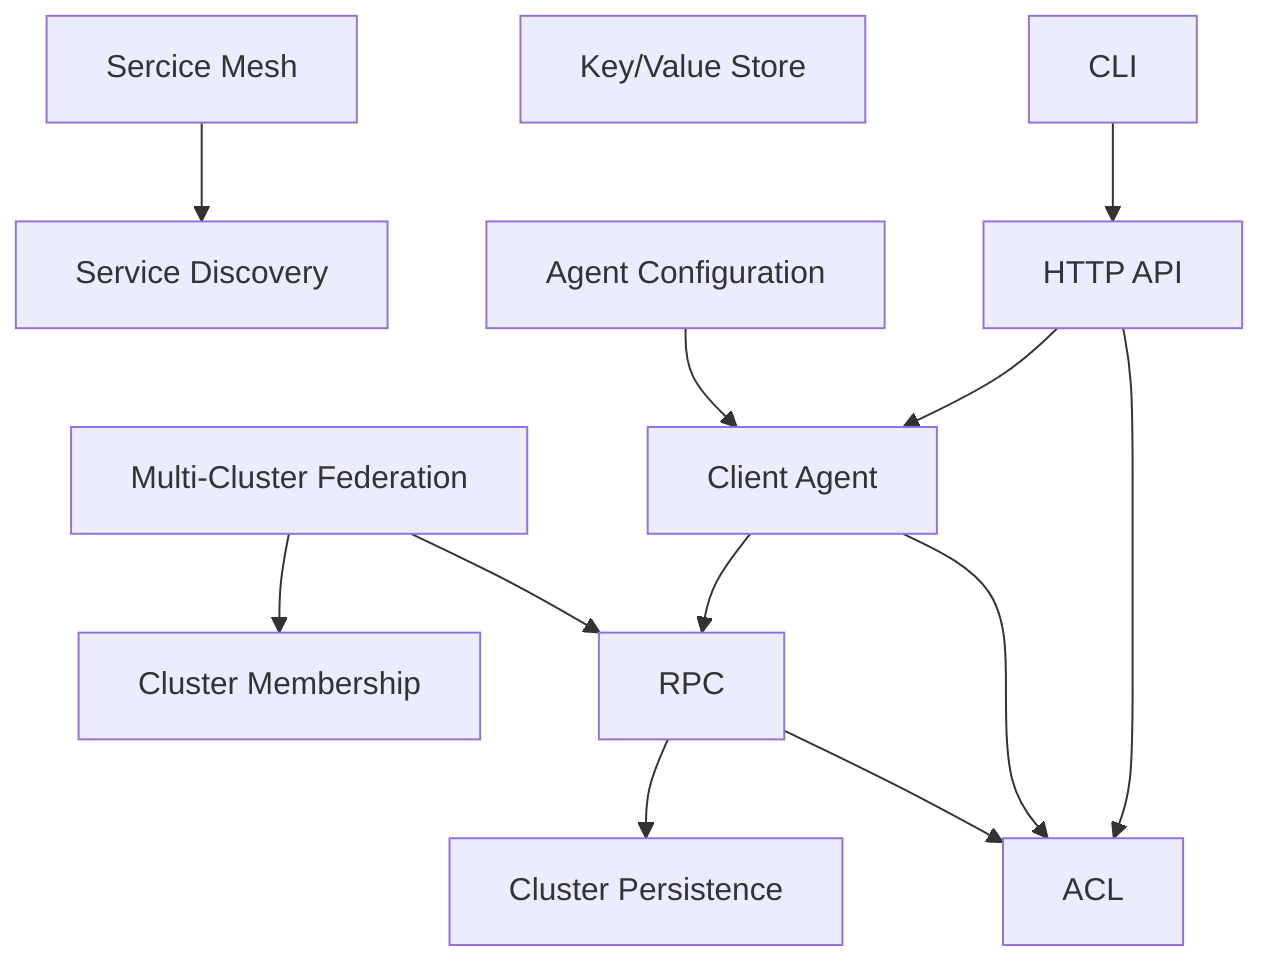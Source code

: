 graph TD
    
    ServiceMesh[Sercice Mesh]
    ServiceDiscovery[Service Discovery]
    ClusterMembership[Cluster Membership]
    KV[Key/Value Store]
    MultiClusterFederation[Multi-Cluster Federation]

    ACL
    AgentConfiguration[Agent Configuration]
    ClientAgent[Client Agent]
    RPC
    ClusterPersistence[Cluster Persistence]
    CLI
    HTTPAPI[HTTP API]

    CLI --> HTTPAPI
    HTTPAPI --> ClientAgent
    HTTPAPI --> ACL

    AgentConfiguration --> ClientAgent
    ClientAgent --> RPC
    ClientAgent --> ACL
    RPC --> ClusterPersistence
    RPC --> ACL

    MultiClusterFederation --> ClusterMembership
    MultiClusterFederation --> RPC
    ServiceMesh --> ServiceDiscovery